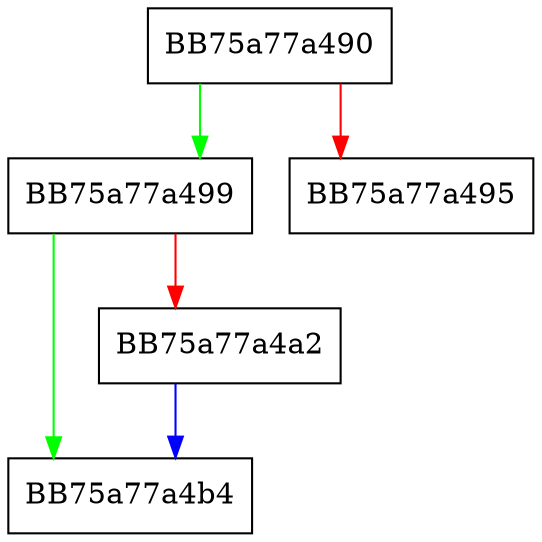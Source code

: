 digraph _initialize_onexit_table {
  node [shape="box"];
  graph [splines=ortho];
  BB75a77a490 -> BB75a77a499 [color="green"];
  BB75a77a490 -> BB75a77a495 [color="red"];
  BB75a77a499 -> BB75a77a4b4 [color="green"];
  BB75a77a499 -> BB75a77a4a2 [color="red"];
  BB75a77a4a2 -> BB75a77a4b4 [color="blue"];
}